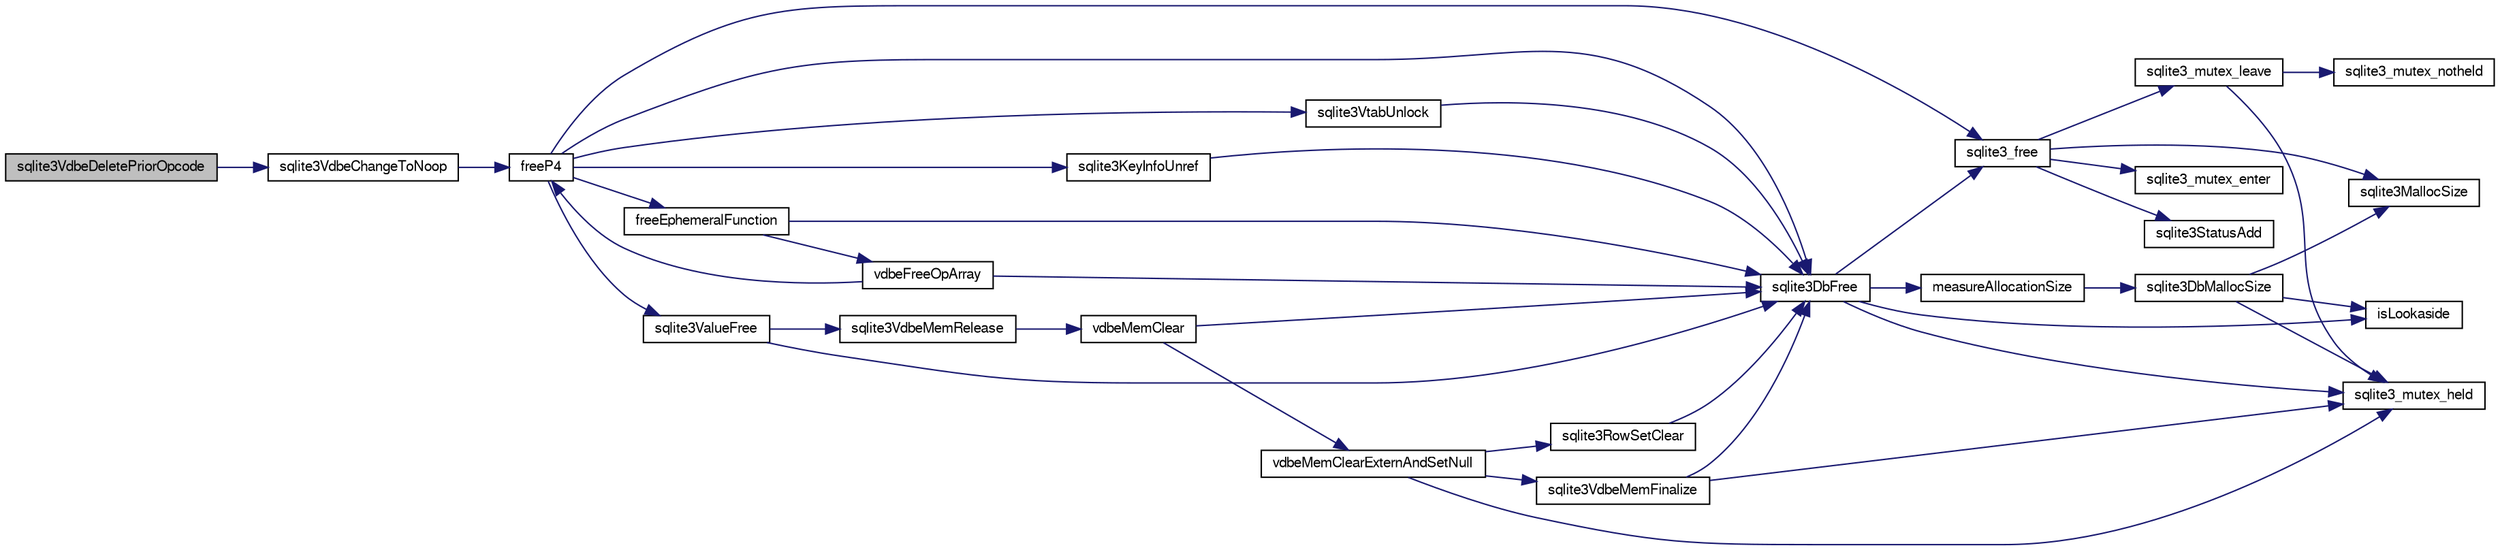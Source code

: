 digraph "sqlite3VdbeDeletePriorOpcode"
{
  edge [fontname="FreeSans",fontsize="10",labelfontname="FreeSans",labelfontsize="10"];
  node [fontname="FreeSans",fontsize="10",shape=record];
  rankdir="LR";
  Node749859 [label="sqlite3VdbeDeletePriorOpcode",height=0.2,width=0.4,color="black", fillcolor="grey75", style="filled", fontcolor="black"];
  Node749859 -> Node749860 [color="midnightblue",fontsize="10",style="solid",fontname="FreeSans"];
  Node749860 [label="sqlite3VdbeChangeToNoop",height=0.2,width=0.4,color="black", fillcolor="white", style="filled",URL="$sqlite3_8c.html#a807e82d6627750b2fa4685812da68a9d"];
  Node749860 -> Node749861 [color="midnightblue",fontsize="10",style="solid",fontname="FreeSans"];
  Node749861 [label="freeP4",height=0.2,width=0.4,color="black", fillcolor="white", style="filled",URL="$sqlite3_8c.html#aa1ec8debef2a9be5fe36a3082fd3e0f9"];
  Node749861 -> Node749862 [color="midnightblue",fontsize="10",style="solid",fontname="FreeSans"];
  Node749862 [label="sqlite3DbFree",height=0.2,width=0.4,color="black", fillcolor="white", style="filled",URL="$sqlite3_8c.html#ac70ab821a6607b4a1b909582dc37a069"];
  Node749862 -> Node749863 [color="midnightblue",fontsize="10",style="solid",fontname="FreeSans"];
  Node749863 [label="sqlite3_mutex_held",height=0.2,width=0.4,color="black", fillcolor="white", style="filled",URL="$sqlite3_8c.html#acf77da68932b6bc163c5e68547ecc3e7"];
  Node749862 -> Node749864 [color="midnightblue",fontsize="10",style="solid",fontname="FreeSans"];
  Node749864 [label="measureAllocationSize",height=0.2,width=0.4,color="black", fillcolor="white", style="filled",URL="$sqlite3_8c.html#a45731e644a22fdb756e2b6337224217a"];
  Node749864 -> Node749865 [color="midnightblue",fontsize="10",style="solid",fontname="FreeSans"];
  Node749865 [label="sqlite3DbMallocSize",height=0.2,width=0.4,color="black", fillcolor="white", style="filled",URL="$sqlite3_8c.html#aa397e5a8a03495203a0767abf0a71f86"];
  Node749865 -> Node749866 [color="midnightblue",fontsize="10",style="solid",fontname="FreeSans"];
  Node749866 [label="sqlite3MallocSize",height=0.2,width=0.4,color="black", fillcolor="white", style="filled",URL="$sqlite3_8c.html#acf5d2a5f35270bafb050bd2def576955"];
  Node749865 -> Node749863 [color="midnightblue",fontsize="10",style="solid",fontname="FreeSans"];
  Node749865 -> Node749867 [color="midnightblue",fontsize="10",style="solid",fontname="FreeSans"];
  Node749867 [label="isLookaside",height=0.2,width=0.4,color="black", fillcolor="white", style="filled",URL="$sqlite3_8c.html#a770fa05ff9717b75e16f4d968a77b897"];
  Node749862 -> Node749867 [color="midnightblue",fontsize="10",style="solid",fontname="FreeSans"];
  Node749862 -> Node749868 [color="midnightblue",fontsize="10",style="solid",fontname="FreeSans"];
  Node749868 [label="sqlite3_free",height=0.2,width=0.4,color="black", fillcolor="white", style="filled",URL="$sqlite3_8c.html#a6552349e36a8a691af5487999ab09519"];
  Node749868 -> Node749869 [color="midnightblue",fontsize="10",style="solid",fontname="FreeSans"];
  Node749869 [label="sqlite3_mutex_enter",height=0.2,width=0.4,color="black", fillcolor="white", style="filled",URL="$sqlite3_8c.html#a1c12cde690bd89f104de5cbad12a6bf5"];
  Node749868 -> Node749870 [color="midnightblue",fontsize="10",style="solid",fontname="FreeSans"];
  Node749870 [label="sqlite3StatusAdd",height=0.2,width=0.4,color="black", fillcolor="white", style="filled",URL="$sqlite3_8c.html#afa029f93586aeab4cc85360905dae9cd"];
  Node749868 -> Node749866 [color="midnightblue",fontsize="10",style="solid",fontname="FreeSans"];
  Node749868 -> Node749871 [color="midnightblue",fontsize="10",style="solid",fontname="FreeSans"];
  Node749871 [label="sqlite3_mutex_leave",height=0.2,width=0.4,color="black", fillcolor="white", style="filled",URL="$sqlite3_8c.html#a5838d235601dbd3c1fa993555c6bcc93"];
  Node749871 -> Node749863 [color="midnightblue",fontsize="10",style="solid",fontname="FreeSans"];
  Node749871 -> Node749872 [color="midnightblue",fontsize="10",style="solid",fontname="FreeSans"];
  Node749872 [label="sqlite3_mutex_notheld",height=0.2,width=0.4,color="black", fillcolor="white", style="filled",URL="$sqlite3_8c.html#a83967c837c1c000d3b5adcfaa688f5dc"];
  Node749861 -> Node749873 [color="midnightblue",fontsize="10",style="solid",fontname="FreeSans"];
  Node749873 [label="sqlite3KeyInfoUnref",height=0.2,width=0.4,color="black", fillcolor="white", style="filled",URL="$sqlite3_8c.html#ac94cc1874ab0865db1dbbefd3886ba4a"];
  Node749873 -> Node749862 [color="midnightblue",fontsize="10",style="solid",fontname="FreeSans"];
  Node749861 -> Node749868 [color="midnightblue",fontsize="10",style="solid",fontname="FreeSans"];
  Node749861 -> Node749874 [color="midnightblue",fontsize="10",style="solid",fontname="FreeSans"];
  Node749874 [label="freeEphemeralFunction",height=0.2,width=0.4,color="black", fillcolor="white", style="filled",URL="$sqlite3_8c.html#ace0a45aad803937290f5495906773bc4"];
  Node749874 -> Node749862 [color="midnightblue",fontsize="10",style="solid",fontname="FreeSans"];
  Node749874 -> Node749875 [color="midnightblue",fontsize="10",style="solid",fontname="FreeSans"];
  Node749875 [label="vdbeFreeOpArray",height=0.2,width=0.4,color="black", fillcolor="white", style="filled",URL="$sqlite3_8c.html#affa26b190a34b8772c3f4a4d06866c50"];
  Node749875 -> Node749861 [color="midnightblue",fontsize="10",style="solid",fontname="FreeSans"];
  Node749875 -> Node749862 [color="midnightblue",fontsize="10",style="solid",fontname="FreeSans"];
  Node749861 -> Node749876 [color="midnightblue",fontsize="10",style="solid",fontname="FreeSans"];
  Node749876 [label="sqlite3ValueFree",height=0.2,width=0.4,color="black", fillcolor="white", style="filled",URL="$sqlite3_8c.html#afeed84c3f344a833d15c7209265dc520"];
  Node749876 -> Node749877 [color="midnightblue",fontsize="10",style="solid",fontname="FreeSans"];
  Node749877 [label="sqlite3VdbeMemRelease",height=0.2,width=0.4,color="black", fillcolor="white", style="filled",URL="$sqlite3_8c.html#a90606361dbeba88159fd6ff03fcc10cc"];
  Node749877 -> Node749878 [color="midnightblue",fontsize="10",style="solid",fontname="FreeSans"];
  Node749878 [label="vdbeMemClear",height=0.2,width=0.4,color="black", fillcolor="white", style="filled",URL="$sqlite3_8c.html#a489eef6e55ad0dadf67578726b935d12"];
  Node749878 -> Node749879 [color="midnightblue",fontsize="10",style="solid",fontname="FreeSans"];
  Node749879 [label="vdbeMemClearExternAndSetNull",height=0.2,width=0.4,color="black", fillcolor="white", style="filled",URL="$sqlite3_8c.html#a29c41a360fb0e86b817777daf061230c"];
  Node749879 -> Node749863 [color="midnightblue",fontsize="10",style="solid",fontname="FreeSans"];
  Node749879 -> Node749880 [color="midnightblue",fontsize="10",style="solid",fontname="FreeSans"];
  Node749880 [label="sqlite3VdbeMemFinalize",height=0.2,width=0.4,color="black", fillcolor="white", style="filled",URL="$sqlite3_8c.html#a2568220f48ddef81b1c43e401042d9d2"];
  Node749880 -> Node749863 [color="midnightblue",fontsize="10",style="solid",fontname="FreeSans"];
  Node749880 -> Node749862 [color="midnightblue",fontsize="10",style="solid",fontname="FreeSans"];
  Node749879 -> Node749881 [color="midnightblue",fontsize="10",style="solid",fontname="FreeSans"];
  Node749881 [label="sqlite3RowSetClear",height=0.2,width=0.4,color="black", fillcolor="white", style="filled",URL="$sqlite3_8c.html#ae153de0cd969511a607e26deeca80342"];
  Node749881 -> Node749862 [color="midnightblue",fontsize="10",style="solid",fontname="FreeSans"];
  Node749878 -> Node749862 [color="midnightblue",fontsize="10",style="solid",fontname="FreeSans"];
  Node749876 -> Node749862 [color="midnightblue",fontsize="10",style="solid",fontname="FreeSans"];
  Node749861 -> Node749882 [color="midnightblue",fontsize="10",style="solid",fontname="FreeSans"];
  Node749882 [label="sqlite3VtabUnlock",height=0.2,width=0.4,color="black", fillcolor="white", style="filled",URL="$sqlite3_8c.html#a8b3341682c7724d767ebc8288b9063b4"];
  Node749882 -> Node749862 [color="midnightblue",fontsize="10",style="solid",fontname="FreeSans"];
}
